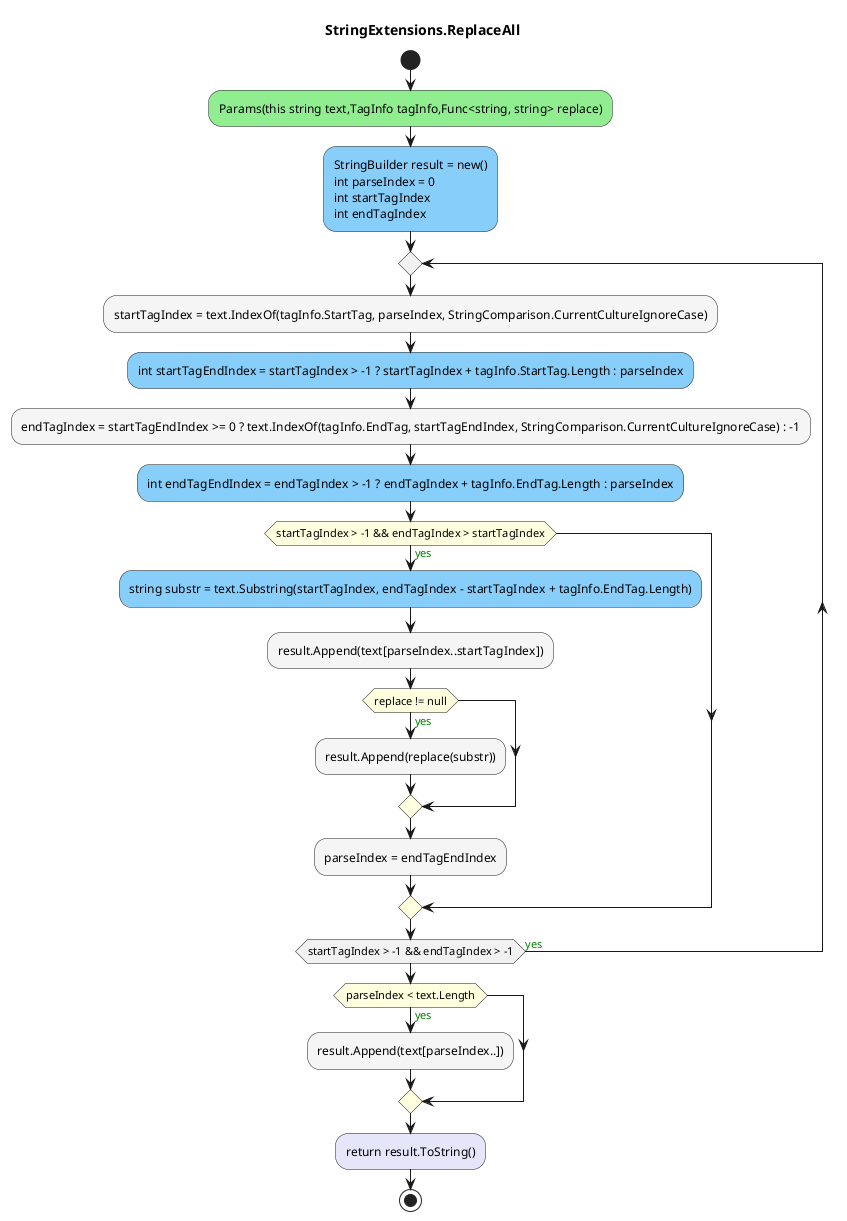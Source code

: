 @startuml StringExtensions.ReplaceAll
title StringExtensions.ReplaceAll
start
#LightGreen:Params(this string text,TagInfo tagInfo,Func<string, string> replace);
#LightSkyBlue:StringBuilder result = new()\nint parseIndex = 0\nint startTagIndex\nint endTagIndex;
repeat
        #WhiteSmoke:startTagIndex = text.IndexOf(tagInfo.StartTag, parseIndex, StringComparison.CurrentCultureIgnoreCase);
        #LightSkyBlue:int startTagEndIndex = startTagIndex > -1 ? startTagIndex + tagInfo.StartTag.Length : parseIndex;
        #WhiteSmoke:endTagIndex = startTagEndIndex >= 0 ? text.IndexOf(tagInfo.EndTag, startTagEndIndex, StringComparison.CurrentCultureIgnoreCase) : -1;
        #LightSkyBlue:int endTagEndIndex = endTagIndex > -1 ? endTagIndex + tagInfo.EndTag.Length : parseIndex;
        #LightYellow:if (startTagIndex > -1 && endTagIndex > startTagIndex) then (<color:green>yes)
                #LightSkyBlue:string substr = text.Substring(startTagIndex, endTagIndex - startTagIndex + tagInfo.EndTag.Length);
                #WhiteSmoke:result.Append(text[parseIndex..startTagIndex]);
                #LightYellow:if (replace != null) then (<color:green>yes)
                        #WhiteSmoke:result.Append(replace(substr));
                endif
                #WhiteSmoke:parseIndex = endTagEndIndex;
        endif
repeat while (startTagIndex > -1 && endTagIndex > -1) is (<color:green>yes)
#LightYellow:if (parseIndex < text.Length) then (<color:green>yes)
        #WhiteSmoke:result.Append(text[parseIndex..]);
endif
#Lavender:return result.ToString();
stop
@enduml
